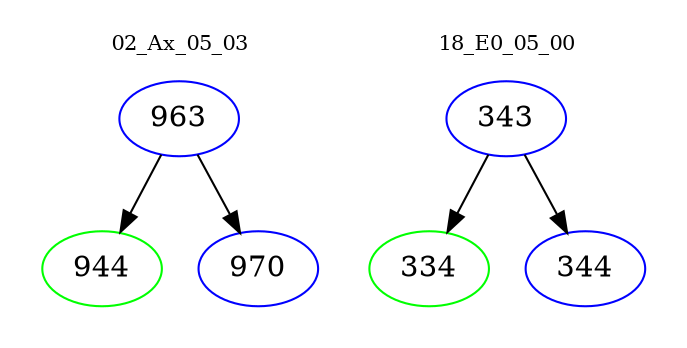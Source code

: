 digraph{
subgraph cluster_0 {
color = white
label = "02_Ax_05_03";
fontsize=10;
T0_963 [label="963", color="blue"]
T0_963 -> T0_944 [color="black"]
T0_944 [label="944", color="green"]
T0_963 -> T0_970 [color="black"]
T0_970 [label="970", color="blue"]
}
subgraph cluster_1 {
color = white
label = "18_E0_05_00";
fontsize=10;
T1_343 [label="343", color="blue"]
T1_343 -> T1_334 [color="black"]
T1_334 [label="334", color="green"]
T1_343 -> T1_344 [color="black"]
T1_344 [label="344", color="blue"]
}
}
